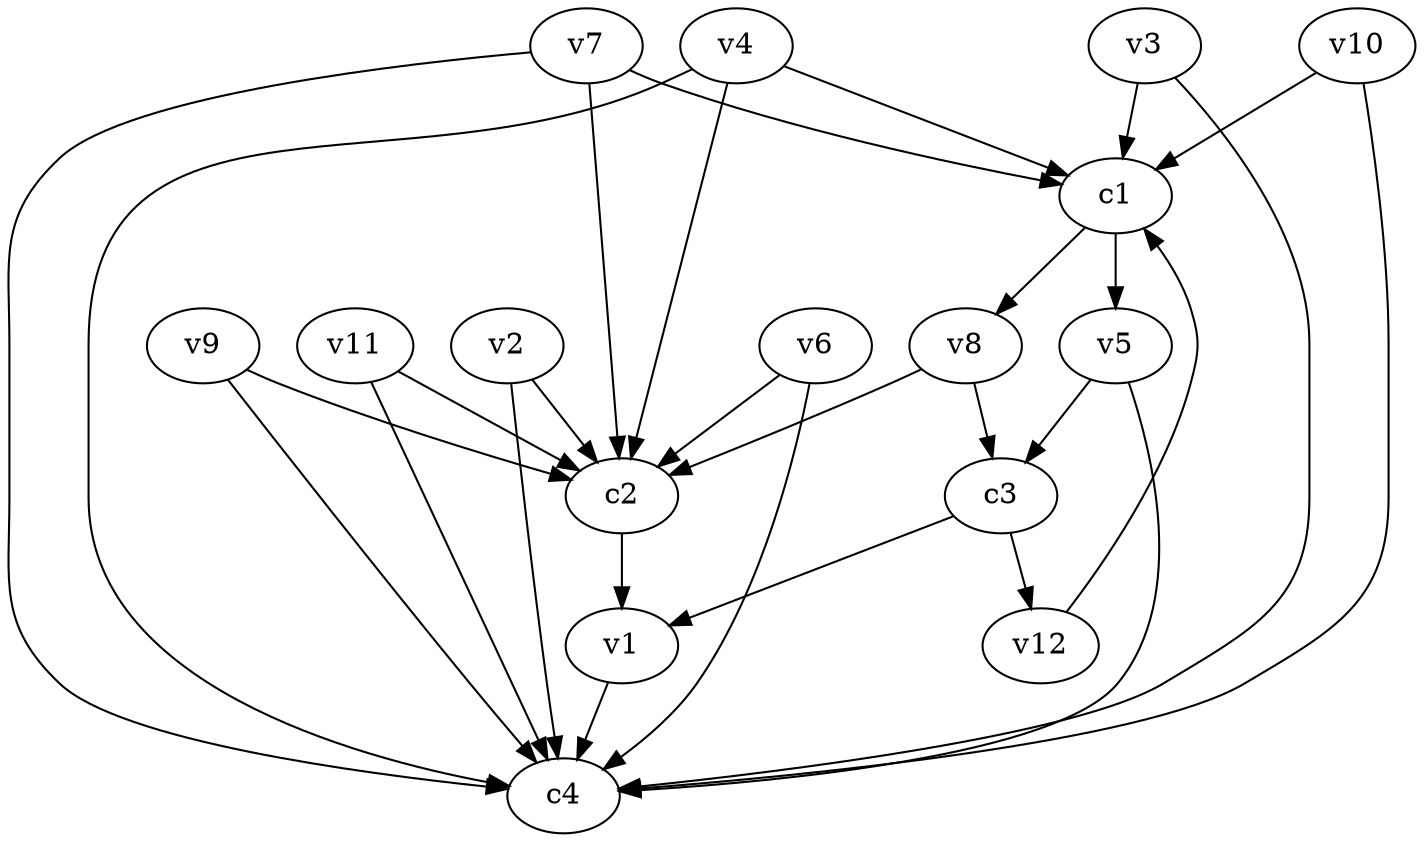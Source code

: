 strict digraph  {
c1;
c2;
c3;
c4;
v1;
v2;
v3;
v4;
v5;
v6;
v7;
v8;
v9;
v10;
v11;
v12;
c1 -> v5  [weight=1];
c1 -> v8  [weight=1];
c2 -> v1  [weight=1];
c3 -> v12  [weight=1];
c3 -> v1  [weight=1];
v1 -> c4  [weight=1];
v2 -> c4  [weight=1];
v2 -> c2  [weight=1];
v3 -> c4  [weight=1];
v3 -> c1  [weight=1];
v4 -> c2  [weight=1];
v4 -> c4  [weight=1];
v4 -> c1  [weight=1];
v5 -> c4  [weight=1];
v5 -> c3  [weight=1];
v6 -> c2  [weight=1];
v6 -> c4  [weight=1];
v7 -> c4  [weight=1];
v7 -> c2  [weight=1];
v7 -> c1  [weight=1];
v8 -> c2  [weight=1];
v8 -> c3  [weight=1];
v9 -> c2  [weight=1];
v9 -> c4  [weight=1];
v10 -> c1  [weight=1];
v10 -> c4  [weight=1];
v11 -> c4  [weight=1];
v11 -> c2  [weight=1];
v12 -> c1  [weight=1];
}
